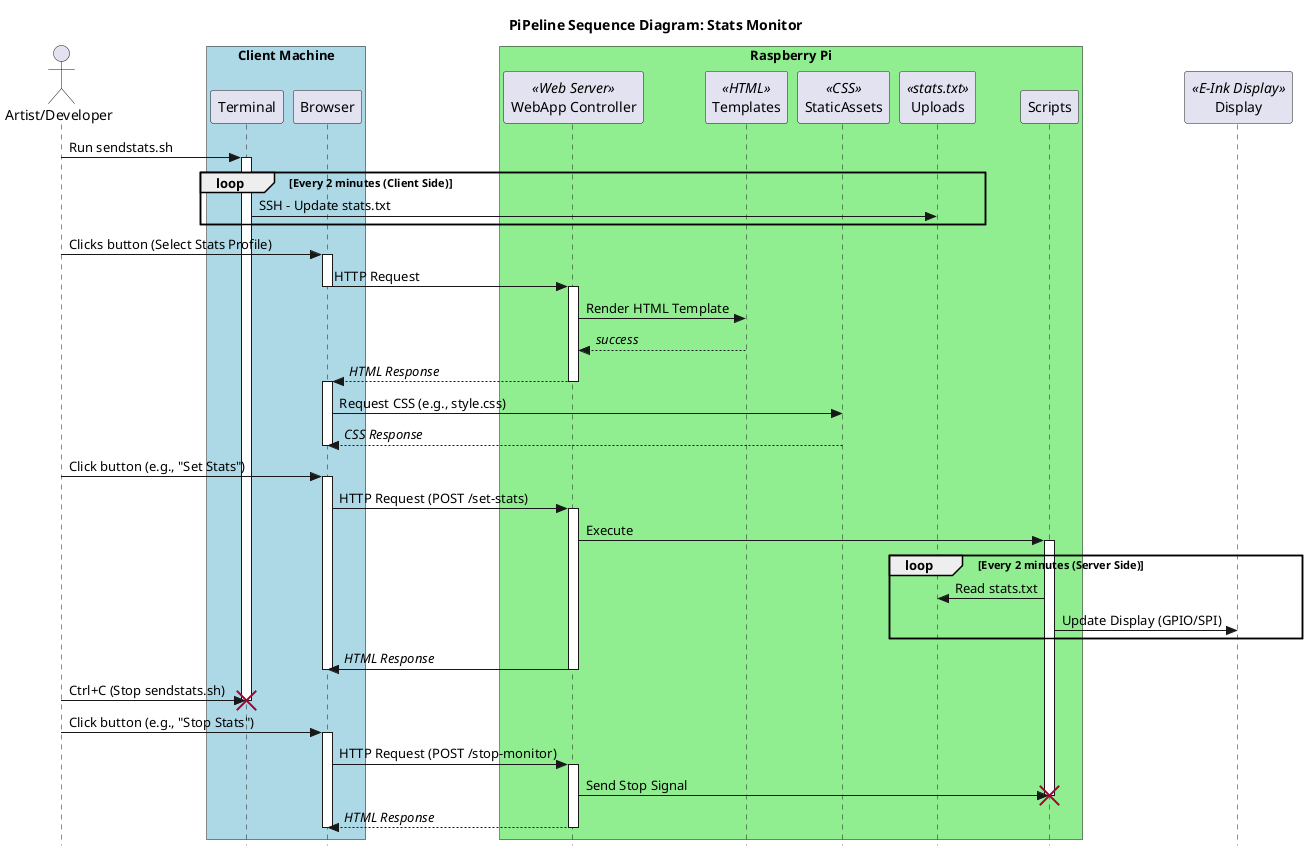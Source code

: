 @startuml
skinparam style strictuml

title PiPeline Sequence Diagram: Stats Monitor

actor User as "Artist/Developer"

box "Client Machine" #LightBlue
participant Terminal
participant Browser
end box

box "Raspberry Pi" #LightGreen
participant WebApp as "WebApp Controller" <<Web Server>>
participant Templates <<HTML>>
participant StaticAssets <<CSS>>
participant Uploads <<stats.txt>>
participant Scripts
end box

participant Display <<E-Ink Display>>

User -> Terminal : Run sendstats.sh
activate Terminal

loop Every 2 minutes (Client Side)
    Terminal -> Uploads : SSH - Update stats.txt
end

User -> Browser : Clicks button (Select Stats Profile)
activate Browser
Browser -> WebApp : HTTP Request
deactivate Browser

activate WebApp
WebApp -> Templates : Render HTML Template
Templates --> WebApp : //success//
WebApp --> Browser : //HTML Response//
deactivate WebApp

activate Browser
Browser -> StaticAssets : Request CSS (e.g., style.css)
StaticAssets --> Browser : //CSS Response//
deactivate Browser

User -> Browser : Click button (e.g., "Set Stats")
activate Browser
Browser -> WebApp : HTTP Request (POST /set-stats)
activate WebApp
WebApp -> Scripts : Execute
activate Scripts

loop Every 2 minutes (Server Side)
    Scripts -> Uploads : Read stats.txt
    Scripts -> Display : Update Display (GPIO/SPI)
end

WebApp -> Browser : //HTML Response//
deactivate WebApp
deactivate Browser

User -> Terminal : Ctrl+C (Stop sendstats.sh)
destroy Terminal

User -> Browser : Click button (e.g., "Stop Stats")
activate Browser
Browser -> WebApp : HTTP Request (POST /stop-monitor)
activate WebApp
WebApp -> Scripts : Send Stop Signal
destroy Scripts
WebApp --> Browser : //HTML Response//
deactivate WebApp
deactivate Browser

@enduml